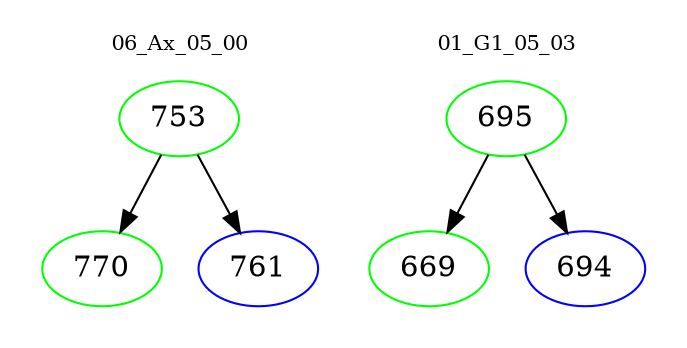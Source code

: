 digraph{
subgraph cluster_0 {
color = white
label = "06_Ax_05_00";
fontsize=10;
T0_753 [label="753", color="green"]
T0_753 -> T0_770 [color="black"]
T0_770 [label="770", color="green"]
T0_753 -> T0_761 [color="black"]
T0_761 [label="761", color="blue"]
}
subgraph cluster_1 {
color = white
label = "01_G1_05_03";
fontsize=10;
T1_695 [label="695", color="green"]
T1_695 -> T1_669 [color="black"]
T1_669 [label="669", color="green"]
T1_695 -> T1_694 [color="black"]
T1_694 [label="694", color="blue"]
}
}
